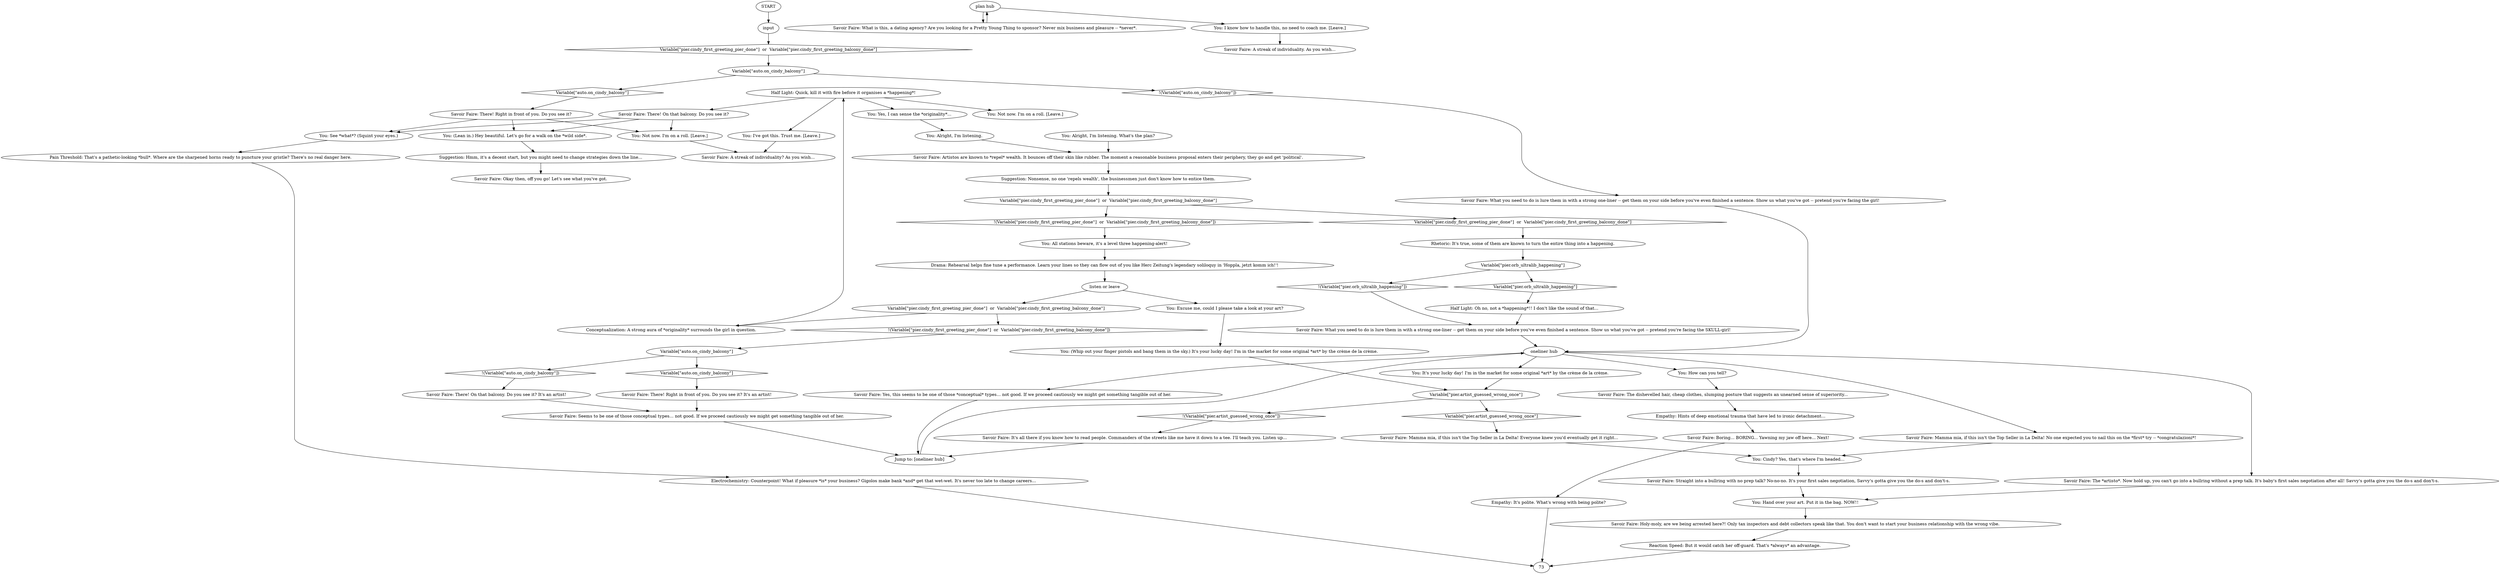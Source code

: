 # PIER ORB / ultraliberal quest pre-cindy
# Savoir Faire spots Cindy and gives you a pep talk before you try to negotiate for her art.
# ==================================================
digraph G {
	  0 [label="START"];
	  1 [label="input"];
	  2 [label="Savoir Faire: There! On that balcony. Do you see it? It's an artist!"];
	  3 [label="You: Yes, I can sense the *originality*..."];
	  4 [label="Empathy: Hints of deep emotional trauma that have led to ironic detachment..."];
	  5 [label="You: Not now. I'm on a roll. [Leave.]"];
	  6 [label="Savoir Faire: What you need to do is lure them in with a strong one-liner -- get them on your side before you've even finished a sentence. Show us what you've got -- pretend you're facing the SKULL-girl!"];
	  7 [label="Savoir Faire: A streak of individuality? As you wish..."];
	  8 [label="Suggestion: Nonsense, no one 'repels wealth', the businessmen just don't know how to entice them."];
	  9 [label="Variable[\"auto.on_cindy_balcony\"]"];
	  10 [label="Variable[\"auto.on_cindy_balcony\"]", shape=diamond];
	  11 [label="!(Variable[\"auto.on_cindy_balcony\"])", shape=diamond];
	  12 [label="Empathy: It's polite. What's wrong with being polite?"];
	  13 [label="Variable[\"pier.cindy_first_greeting_pier_done\"]  or  Variable[\"pier.cindy_first_greeting_balcony_done\"]"];
	  14 [label="Variable[\"pier.cindy_first_greeting_pier_done\"]  or  Variable[\"pier.cindy_first_greeting_balcony_done\"]", shape=diamond];
	  15 [label="!(Variable[\"pier.cindy_first_greeting_pier_done\"]  or  Variable[\"pier.cindy_first_greeting_balcony_done\"])", shape=diamond];
	  16 [label="Savoir Faire: A streak of individuality. As you wish..."];
	  17 [label="listen or leave"];
	  18 [label="You: See *what*? (Squint your eyes.)"];
	  19 [label="Savoir Faire: Holy-moly, are we being arrested here?! Only tax inspectors and debt collectors speak like that. You don't want to start your business relationship with the wrong vibe."];
	  20 [label="Reaction Speed: But it would catch her off-guard. That's *always* an advantage."];
	  21 [label="Variable[\"pier.artist_guessed_wrong_once\"]"];
	  22 [label="Variable[\"pier.artist_guessed_wrong_once\"]", shape=diamond];
	  23 [label="!(Variable[\"pier.artist_guessed_wrong_once\"])", shape=diamond];
	  24 [label="Rhetoric: It's true, some of them are known to turn the entire thing into a happening."];
	  25 [label="Savoir Faire: Mamma mia, if this isn't the Top Seller in La Delta! Everyone knew you'd eventually get it right..."];
	  26 [label="oneliner hub"];
	  27 [label="Savoir Faire: The dishevelled hair, cheap clothes, slumping posture that suggests an unearned sense of superiority..."];
	  28 [label="You: I know how to handle this, no need to coach me. [Leave.]"];
	  29 [label="Variable[\"pier.orb_ultralib_happening\"]"];
	  30 [label="Variable[\"pier.orb_ultralib_happening\"]", shape=diamond];
	  31 [label="!(Variable[\"pier.orb_ultralib_happening\"])", shape=diamond];
	  32 [label="Savoir Faire: There! Right in front of you. Do you see it?"];
	  33 [label="Savoir Faire: Artistos are known to *repel* wealth. It bounces off their skin like rubber. The moment a reasonable business proposal enters their periphery, they go and get 'political'."];
	  34 [label="Variable[\"auto.on_cindy_balcony\"]"];
	  35 [label="Variable[\"auto.on_cindy_balcony\"]", shape=diamond];
	  36 [label="!(Variable[\"auto.on_cindy_balcony\"])", shape=diamond];
	  37 [label="Savoir Faire: There! Right in front of you. Do you see it? It's an artist!"];
	  38 [label="You: Not now. I'm on a roll. [Leave.]"];
	  39 [label="Savoir Faire: Straight into a bullring with no prep talk? No-no-no. It's your first sales negotiation, Savvy's gotta give you the do-s and don't-s."];
	  40 [label="Half Light: Oh no, not a *happening*!! I don't like the sound of that..."];
	  41 [label="Savoir Faire: Okay then, off you go! Let's see what you've got."];
	  42 [label="Half Light: Quick, kill it with fire before it organises a *happening*!"];
	  43 [label="You: Alright, I'm listening. What's the plan?"];
	  44 [label="Savoir Faire: What is this, a dating agency? Are you looking for a Pretty Young Thing to sponsor? Never mix business and pleasure -- *never*."];
	  45 [label="Suggestion: Hmm, it's a decent start, but you might need to change strategies down the line..."];
	  46 [label="You: Cindy? Yes, that's where I'm headed..."];
	  47 [label="You: (Lean in.) Hey beautiful. Let's go for a walk on the *wild side*."];
	  48 [label="You: It's your lucky day! I'm in the market for some original *art* by the crème de la crème."];
	  49 [label="You: How can you tell?"];
	  50 [label="Savoir Faire: There! On that balcony. Do you see it?"];
	  51 [label="Savoir Faire: What you need to do is lure them in with a strong one-liner -- get them on your side before you've even finished a sentence. Show us what you've got -- pretend you're facing the girl!"];
	  52 [label="You: All stations beware, it's a level three happening-alert!"];
	  53 [label="You: I've got this. Trust me. [Leave.]"];
	  54 [label="Variable[\"pier.cindy_first_greeting_pier_done\"]  or  Variable[\"pier.cindy_first_greeting_balcony_done\"]"];
	  55 [label="Variable[\"pier.cindy_first_greeting_pier_done\"]  or  Variable[\"pier.cindy_first_greeting_balcony_done\"]", shape=diamond];
	  56 [label="!(Variable[\"pier.cindy_first_greeting_pier_done\"]  or  Variable[\"pier.cindy_first_greeting_balcony_done\"])", shape=diamond];
	  57 [label="Conceptualization: A strong aura of *originality* surrounds the girl in question."];
	  58 [label="Savoir Faire: Seems to be one of those conceptual types... not good. If we proceed cautiously we might get something tangible out of her."];
	  59 [label="You: Alright, I'm listening."];
	  60 [label="You: Excuse me, could I please take a look at your art?"];
	  61 [label="Savoir Faire: The *artisto*. Now hold up, you can't go into a bullring without a prep talk. It's baby's first sales negotiation after all! Savvy's gotta give you the do-s and don't-s."];
	  62 [label="Pain Threshold: That's a pathetic-looking *bull*. Where are the sharpened horns ready to puncture your gristle? There's no real danger here."];
	  63 [label="You: Hand over your art. Put it in the bag. NOW!!"];
	  64 [label="Savoir Faire: Mamma mia, if this isn't the Top Seller in La Delta! No one expected you to nail this on the *first* try -- *congratulazioni*!"];
	  65 [label="Savoir Faire: It's all there if you know how to read people. Commanders of the streets like me have it down to a tee. I'll teach you. Listen up..."];
	  66 [label="Savoir Faire: Boring... BORING... Yawning my jaw off here... Next!"];
	  67 [label="You: (Whip out your finger pistols and bang them in the sky.) It's your lucky day! I'm in the market for some original *art* by the crème de la crème."];
	  68 [label="Savoir Faire: Yes, this seems to be one of those *conceptual* types... not good. If we proceed cautiously we might get something tangible out of her."];
	  69 [label="Drama: Rehearsal helps fine tune a performance. Learn your lines so they can flow out of you like Herc Zeitung's legendary soliloquy in 'Hoppla, jetzt komm ich!'!"];
	  70 [label="Electrochemistry: Counterpoint! What if pleasure *is* your business? Gigolos make bank *and* get that wet-wet. It's never too late to change careers..."];
	  71 [label="plan hub"];
	  72 [label="Jump to: [oneliner hub]"];
	  0 -> 1
	  1 -> 55
	  2 -> 58
	  3 -> 59
	  4 -> 66
	  5 -> 7
	  6 -> 26
	  8 -> 13
	  9 -> 10
	  9 -> 11
	  10 -> 32
	  11 -> 51
	  12 -> 73
	  13 -> 14
	  13 -> 15
	  14 -> 24
	  15 -> 52
	  17 -> 60
	  17 -> 54
	  18 -> 62
	  19 -> 20
	  20 -> 73
	  21 -> 22
	  21 -> 23
	  22 -> 25
	  23 -> 65
	  24 -> 29
	  25 -> 46
	  26 -> 64
	  26 -> 68
	  26 -> 48
	  26 -> 49
	  26 -> 61
	  27 -> 4
	  28 -> 16
	  29 -> 30
	  29 -> 31
	  30 -> 40
	  31 -> 6
	  32 -> 18
	  32 -> 5
	  32 -> 47
	  33 -> 8
	  34 -> 35
	  34 -> 36
	  35 -> 37
	  36 -> 2
	  37 -> 58
	  39 -> 63
	  40 -> 6
	  42 -> 50
	  42 -> 3
	  42 -> 53
	  42 -> 38
	  43 -> 33
	  44 -> 71
	  45 -> 41
	  46 -> 39
	  47 -> 45
	  48 -> 21
	  49 -> 27
	  50 -> 18
	  50 -> 5
	  50 -> 47
	  51 -> 26
	  52 -> 69
	  53 -> 7
	  54 -> 56
	  54 -> 57
	  55 -> 9
	  56 -> 34
	  57 -> 42
	  58 -> 72
	  59 -> 33
	  60 -> 67
	  61 -> 63
	  62 -> 70
	  63 -> 19
	  64 -> 46
	  65 -> 72
	  66 -> 12
	  67 -> 21
	  68 -> 72
	  69 -> 17
	  70 -> 73
	  71 -> 44
	  71 -> 28
	  72 -> 26
}

